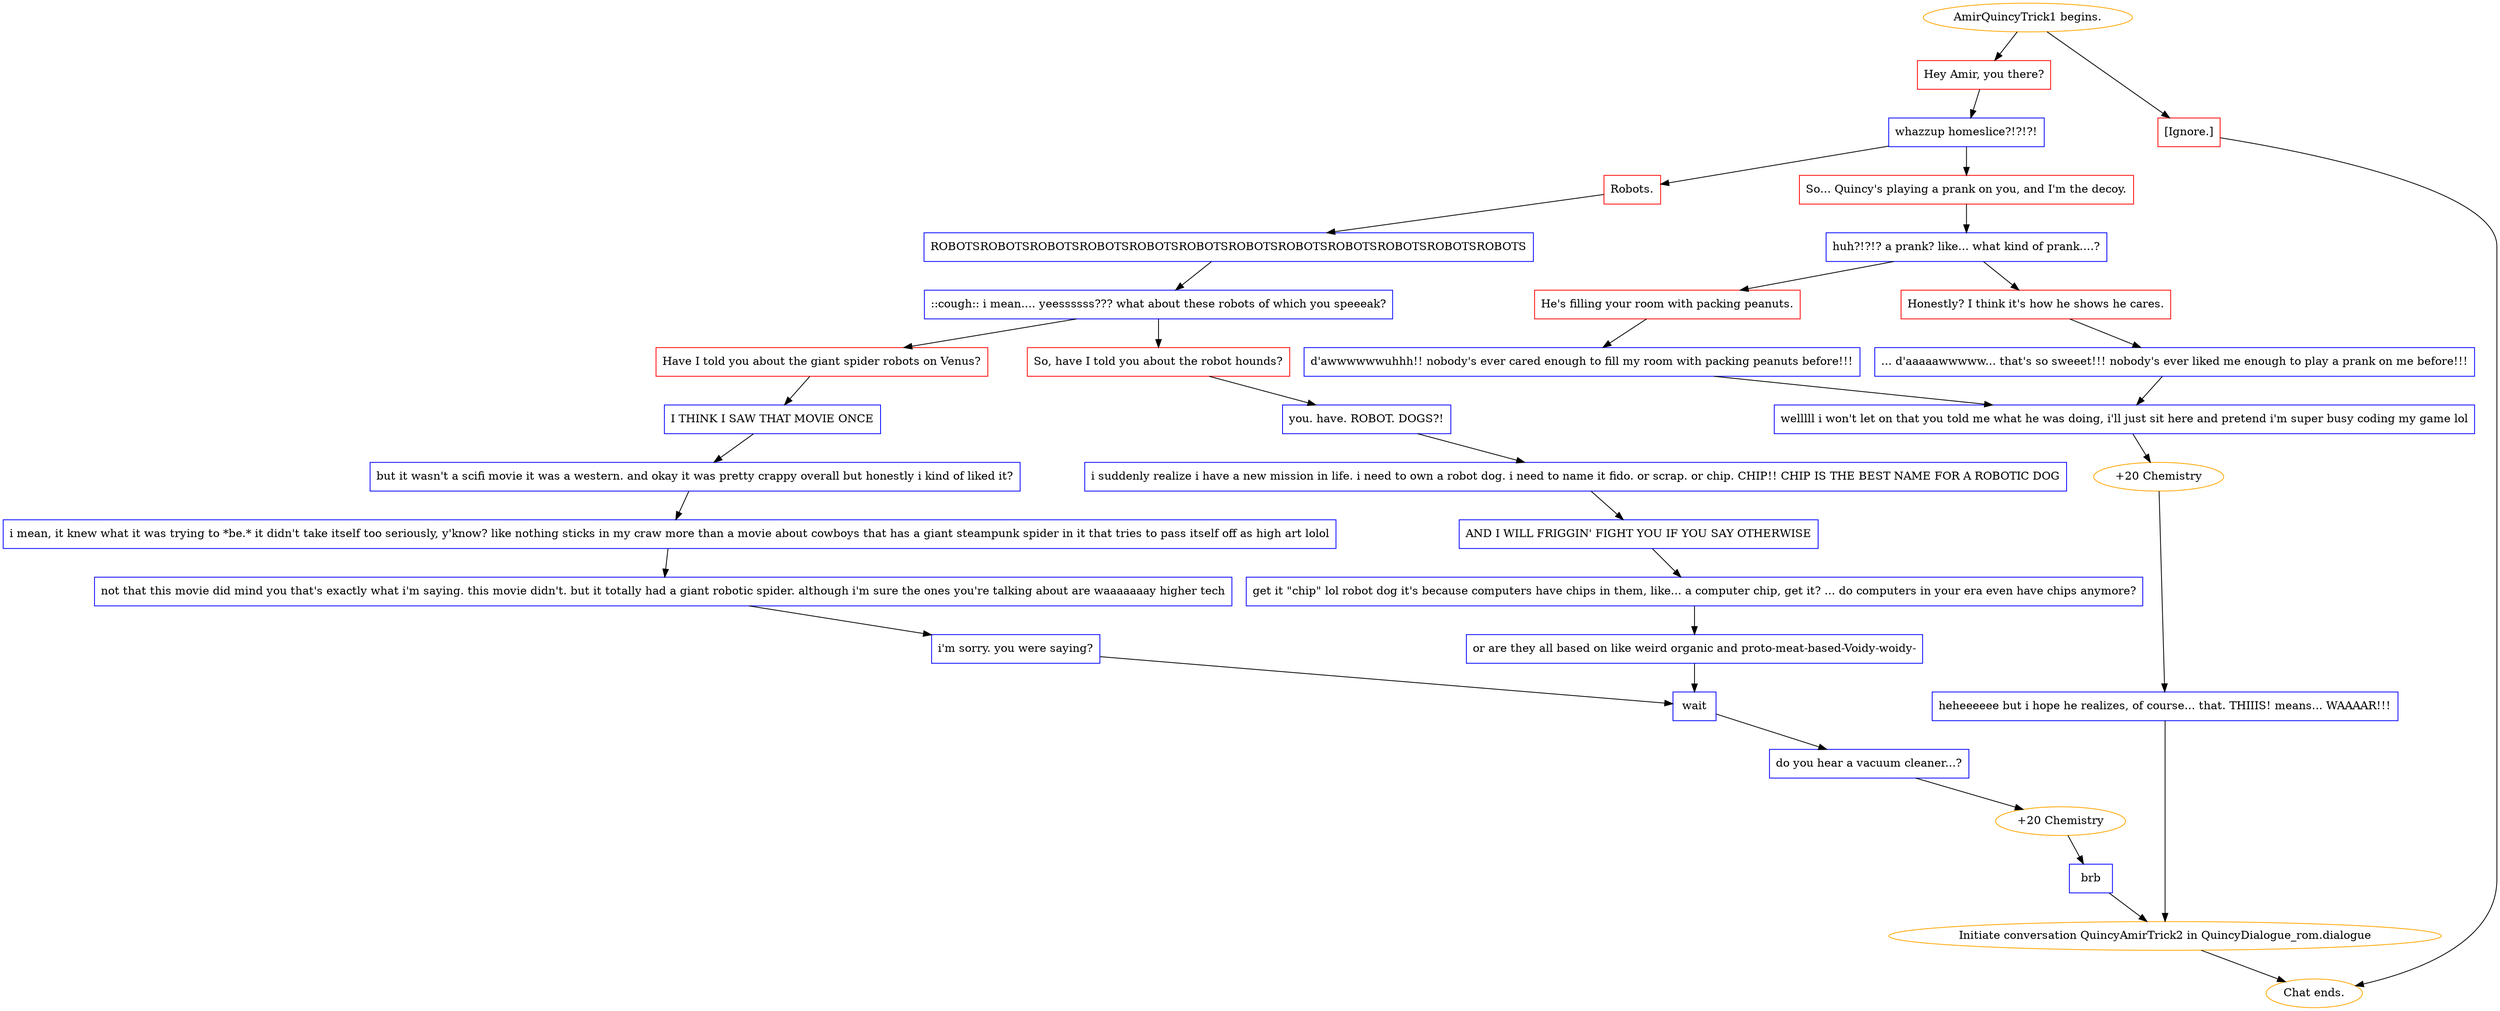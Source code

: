 digraph {
	"AmirQuincyTrick1 begins." [color=orange];
		"AmirQuincyTrick1 begins." -> j4211414783;
		"AmirQuincyTrick1 begins." -> j3426972941;
	j4211414783 [label="Hey Amir, you there?",shape=box,color=red];
		j4211414783 -> j954449546;
	j3426972941 [label="[Ignore.]",shape=box,color=red];
		j3426972941 -> "Chat ends.";
	j954449546 [label="whazzup homeslice?!?!?!",shape=box,color=blue];
		j954449546 -> j959811853;
		j954449546 -> j1245805725;
	"Chat ends." [color=orange];
	j959811853 [label="Robots.",shape=box,color=red];
		j959811853 -> j271910751;
	j1245805725 [label="So... Quincy's playing a prank on you, and I'm the decoy.",shape=box,color=red];
		j1245805725 -> j3258404584;
	j271910751 [label="ROBOTSROBOTSROBOTSROBOTSROBOTSROBOTSROBOTSROBOTSROBOTSROBOTSROBOTSROBOTS",shape=box,color=blue];
		j271910751 -> j1096537348;
	j3258404584 [label="huh?!?!? a prank? like... what kind of prank....?",shape=box,color=blue];
		j3258404584 -> j3570174227;
		j3258404584 -> j2923595385;
	j1096537348 [label="::cough:: i mean.... yeessssss??? what about these robots of which you speeeak?",shape=box,color=blue];
		j1096537348 -> j664158673;
		j1096537348 -> j3558468882;
	j3570174227 [label="He's filling your room with packing peanuts.",shape=box,color=red];
		j3570174227 -> j2496632124;
	j2923595385 [label="Honestly? I think it's how he shows he cares.",shape=box,color=red];
		j2923595385 -> j623186651;
	j664158673 [label="Have I told you about the giant spider robots on Venus?",shape=box,color=red];
		j664158673 -> j1749094183;
	j3558468882 [label="So, have I told you about the robot hounds?",shape=box,color=red];
		j3558468882 -> j1133243987;
	j2496632124 [label="d'awwwwwwuhhh!! nobody's ever cared enough to fill my room with packing peanuts before!!!",shape=box,color=blue];
		j2496632124 -> j2534829921;
	j623186651 [label="... d'aaaaawwwww... that's so sweeet!!! nobody's ever liked me enough to play a prank on me before!!!",shape=box,color=blue];
		j623186651 -> j2534829921;
	j1749094183 [label="I THINK I SAW THAT MOVIE ONCE",shape=box,color=blue];
		j1749094183 -> j1761139653;
	j1133243987 [label="you. have. ROBOT. DOGS?!",shape=box,color=blue];
		j1133243987 -> j1841414697;
	j2534829921 [label="welllll i won't let on that you told me what he was doing, i'll just sit here and pretend i'm super busy coding my game lol",shape=box,color=blue];
		j2534829921 -> j3901736362;
	j1761139653 [label="but it wasn't a scifi movie it was a western. and okay it was pretty crappy overall but honestly i kind of liked it?",shape=box,color=blue];
		j1761139653 -> j1710300251;
	j1841414697 [label="i suddenly realize i have a new mission in life. i need to own a robot dog. i need to name it fido. or scrap. or chip. CHIP!! CHIP IS THE BEST NAME FOR A ROBOTIC DOG",shape=box,color=blue];
		j1841414697 -> j3865064824;
	j3901736362 [label="+20 Chemistry",color=orange];
		j3901736362 -> j1465002869;
	j1710300251 [label="i mean, it knew what it was trying to *be.* it didn't take itself too seriously, y'know? like nothing sticks in my craw more than a movie about cowboys that has a giant steampunk spider in it that tries to pass itself off as high art lolol",shape=box,color=blue];
		j1710300251 -> j2216896099;
	j3865064824 [label="AND I WILL FRIGGIN' FIGHT YOU IF YOU SAY OTHERWISE",shape=box,color=blue];
		j3865064824 -> j269390250;
	j1465002869 [label="heheeeeee but i hope he realizes, of course... that. THIIIS! means... WAAAAR!!!",shape=box,color=blue];
		j1465002869 -> "Initiate conversation QuincyAmirTrick2 in QuincyDialogue_rom.dialogue";
	j2216896099 [label="not that this movie did mind you that's exactly what i'm saying. this movie didn't. but it totally had a giant robotic spider. although i'm sure the ones you're talking about are waaaaaaay higher tech",shape=box,color=blue];
		j2216896099 -> j2202504618;
	j269390250 [label="get it \"chip\" lol robot dog it's because computers have chips in them, like... a computer chip, get it? ... do computers in your era even have chips anymore?",shape=box,color=blue];
		j269390250 -> j3027386366;
	"Initiate conversation QuincyAmirTrick2 in QuincyDialogue_rom.dialogue" [label="Initiate conversation QuincyAmirTrick2 in QuincyDialogue_rom.dialogue",color=orange];
		"Initiate conversation QuincyAmirTrick2 in QuincyDialogue_rom.dialogue" -> "Chat ends.";
	j2202504618 [label="i'm sorry. you were saying?",shape=box,color=blue];
		j2202504618 -> j422956197;
	j3027386366 [label="or are they all based on like weird organic and proto-meat-based-Voidy-woidy-",shape=box,color=blue];
		j3027386366 -> j422956197;
	j422956197 [label="wait",shape=box,color=blue];
		j422956197 -> j1733627008;
	j1733627008 [label="do you hear a vacuum cleaner...?",shape=box,color=blue];
		j1733627008 -> j3343709640;
	j3343709640 [label="+20 Chemistry",color=orange];
		j3343709640 -> j591441563;
	j591441563 [label="brb",shape=box,color=blue];
		j591441563 -> "Initiate conversation QuincyAmirTrick2 in QuincyDialogue_rom.dialogue";
}